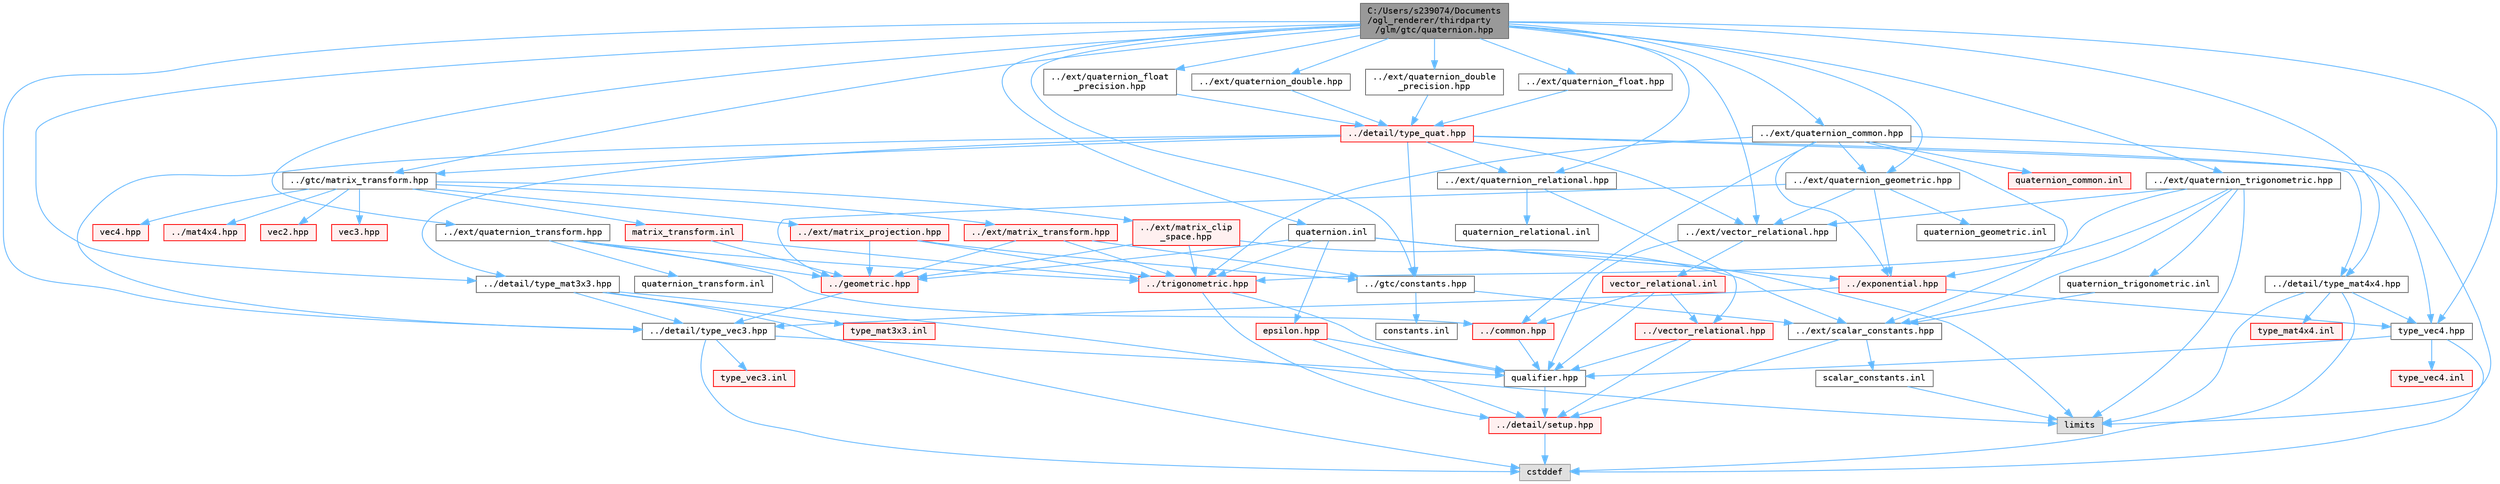 digraph "C:/Users/s239074/Documents/ogl_renderer/thirdparty/glm/gtc/quaternion.hpp"
{
 // LATEX_PDF_SIZE
  bgcolor="transparent";
  edge [fontname=Terminal,fontsize=10,labelfontname=Helvetica,labelfontsize=10];
  node [fontname=Terminal,fontsize=10,shape=box,height=0.2,width=0.4];
  Node1 [label="C:/Users/s239074/Documents\l/ogl_renderer/thirdparty\l/glm/gtc/quaternion.hpp",height=0.2,width=0.4,color="gray40", fillcolor="grey60", style="filled", fontcolor="black",tooltip=" "];
  Node1 -> Node2 [color="steelblue1",style="solid"];
  Node2 [label="../gtc/constants.hpp",height=0.2,width=0.4,color="grey40", fillcolor="white", style="filled",URL="$constants_8hpp.html",tooltip=" "];
  Node2 -> Node3 [color="steelblue1",style="solid"];
  Node3 [label="../ext/scalar_constants.hpp",height=0.2,width=0.4,color="grey40", fillcolor="white", style="filled",URL="$scalar__constants_8hpp.html",tooltip=" "];
  Node3 -> Node4 [color="steelblue1",style="solid"];
  Node4 [label="../detail/setup.hpp",height=0.2,width=0.4,color="red", fillcolor="#FFF0F0", style="filled",URL="$setup_8hpp.html",tooltip=" "];
  Node4 -> Node6 [color="steelblue1",style="solid"];
  Node6 [label="cstddef",height=0.2,width=0.4,color="grey60", fillcolor="#E0E0E0", style="filled",tooltip=" "];
  Node3 -> Node8 [color="steelblue1",style="solid"];
  Node8 [label="scalar_constants.inl",height=0.2,width=0.4,color="grey40", fillcolor="white", style="filled",URL="$scalar__constants_8inl.html",tooltip=" "];
  Node8 -> Node9 [color="steelblue1",style="solid"];
  Node9 [label="limits",height=0.2,width=0.4,color="grey60", fillcolor="#E0E0E0", style="filled",tooltip=" "];
  Node2 -> Node10 [color="steelblue1",style="solid"];
  Node10 [label="constants.inl",height=0.2,width=0.4,color="grey40", fillcolor="white", style="filled",URL="$constants_8inl.html",tooltip=" "];
  Node1 -> Node11 [color="steelblue1",style="solid"];
  Node11 [label="../gtc/matrix_transform.hpp",height=0.2,width=0.4,color="grey40", fillcolor="white", style="filled",URL="$gtc_2matrix__transform_8hpp.html",tooltip=" "];
  Node11 -> Node12 [color="steelblue1",style="solid"];
  Node12 [label="../mat4x4.hpp",height=0.2,width=0.4,color="red", fillcolor="#FFF0F0", style="filled",URL="$mat4x4_8hpp.html",tooltip=" "];
  Node11 -> Node21 [color="steelblue1",style="solid"];
  Node21 [label="vec2.hpp",height=0.2,width=0.4,color="red", fillcolor="#FFF0F0", style="filled",URL="$vec2_8hpp.html",tooltip=" "];
  Node11 -> Node36 [color="steelblue1",style="solid"];
  Node36 [label="vec3.hpp",height=0.2,width=0.4,color="red", fillcolor="#FFF0F0", style="filled",URL="$vec3_8hpp.html",tooltip=" "];
  Node11 -> Node49 [color="steelblue1",style="solid"];
  Node49 [label="vec4.hpp",height=0.2,width=0.4,color="red", fillcolor="#FFF0F0", style="filled",URL="$vec4_8hpp.html",tooltip=" "];
  Node11 -> Node135 [color="steelblue1",style="solid"];
  Node135 [label="../ext/matrix_projection.hpp",height=0.2,width=0.4,color="red", fillcolor="#FFF0F0", style="filled",URL="$matrix__projection_8hpp.html",tooltip=" "];
  Node135 -> Node2 [color="steelblue1",style="solid"];
  Node135 -> Node117 [color="steelblue1",style="solid"];
  Node117 [label="../geometric.hpp",height=0.2,width=0.4,color="red", fillcolor="#FFF0F0", style="filled",URL="$geometric_8hpp.html",tooltip=" "];
  Node117 -> Node38 [color="steelblue1",style="solid"];
  Node38 [label="../detail/type_vec3.hpp",height=0.2,width=0.4,color="grey40", fillcolor="white", style="filled",URL="$type__vec3_8hpp.html",tooltip=" "];
  Node38 -> Node16 [color="steelblue1",style="solid"];
  Node16 [label="qualifier.hpp",height=0.2,width=0.4,color="grey40", fillcolor="white", style="filled",URL="$qualifier_8hpp.html",tooltip=" "];
  Node16 -> Node4 [color="steelblue1",style="solid"];
  Node38 -> Node6 [color="steelblue1",style="solid"];
  Node38 -> Node39 [color="steelblue1",style="solid"];
  Node39 [label="type_vec3.inl",height=0.2,width=0.4,color="red", fillcolor="#FFF0F0", style="filled",URL="$type__vec3_8inl.html",tooltip=" "];
  Node135 -> Node136 [color="steelblue1",style="solid"];
  Node136 [label="../trigonometric.hpp",height=0.2,width=0.4,color="red", fillcolor="#FFF0F0", style="filled",URL="$trigonometric_8hpp.html",tooltip=" "];
  Node136 -> Node4 [color="steelblue1",style="solid"];
  Node136 -> Node16 [color="steelblue1",style="solid"];
  Node11 -> Node140 [color="steelblue1",style="solid"];
  Node140 [label="../ext/matrix_clip\l_space.hpp",height=0.2,width=0.4,color="red", fillcolor="#FFF0F0", style="filled",URL="$matrix__clip__space_8hpp.html",tooltip=" "];
  Node140 -> Node3 [color="steelblue1",style="solid"];
  Node140 -> Node117 [color="steelblue1",style="solid"];
  Node140 -> Node136 [color="steelblue1",style="solid"];
  Node11 -> Node142 [color="steelblue1",style="solid"];
  Node142 [label="../ext/matrix_transform.hpp",height=0.2,width=0.4,color="red", fillcolor="#FFF0F0", style="filled",URL="$ext_2matrix__transform_8hpp.html",tooltip=" "];
  Node142 -> Node2 [color="steelblue1",style="solid"];
  Node142 -> Node117 [color="steelblue1",style="solid"];
  Node142 -> Node136 [color="steelblue1",style="solid"];
  Node11 -> Node144 [color="steelblue1",style="solid"];
  Node144 [label="matrix_transform.inl",height=0.2,width=0.4,color="red", fillcolor="#FFF0F0", style="filled",URL="$gtc_2matrix__transform_8inl.html",tooltip=" "];
  Node144 -> Node117 [color="steelblue1",style="solid"];
  Node144 -> Node136 [color="steelblue1",style="solid"];
  Node1 -> Node145 [color="steelblue1",style="solid"];
  Node145 [label="../ext/vector_relational.hpp",height=0.2,width=0.4,color="grey40", fillcolor="white", style="filled",URL="$ext_2vector__relational_8hpp.html",tooltip=" "];
  Node145 -> Node16 [color="steelblue1",style="solid"];
  Node145 -> Node146 [color="steelblue1",style="solid"];
  Node146 [label="vector_relational.inl",height=0.2,width=0.4,color="red", fillcolor="#FFF0F0", style="filled",URL="$vector__relational_8inl.html",tooltip=" "];
  Node146 -> Node124 [color="steelblue1",style="solid"];
  Node124 [label="../vector_relational.hpp",height=0.2,width=0.4,color="red", fillcolor="#FFF0F0", style="filled",URL="$vector__relational_8hpp.html",tooltip=" "];
  Node124 -> Node16 [color="steelblue1",style="solid"];
  Node124 -> Node4 [color="steelblue1",style="solid"];
  Node146 -> Node128 [color="steelblue1",style="solid"];
  Node128 [label="../common.hpp",height=0.2,width=0.4,color="red", fillcolor="#FFF0F0", style="filled",URL="$common_8hpp.html",tooltip=" "];
  Node128 -> Node16 [color="steelblue1",style="solid"];
  Node146 -> Node16 [color="steelblue1",style="solid"];
  Node1 -> Node148 [color="steelblue1",style="solid"];
  Node148 [label="../ext/quaternion_common.hpp",height=0.2,width=0.4,color="grey40", fillcolor="white", style="filled",URL="$quaternion__common_8hpp.html",tooltip=" "];
  Node148 -> Node3 [color="steelblue1",style="solid"];
  Node148 -> Node149 [color="steelblue1",style="solid"];
  Node149 [label="../ext/quaternion_geometric.hpp",height=0.2,width=0.4,color="grey40", fillcolor="white", style="filled",URL="$quaternion__geometric_8hpp.html",tooltip=" "];
  Node149 -> Node117 [color="steelblue1",style="solid"];
  Node149 -> Node119 [color="steelblue1",style="solid"];
  Node119 [label="../exponential.hpp",height=0.2,width=0.4,color="red", fillcolor="#FFF0F0", style="filled",URL="$exponential_8hpp.html",tooltip=" "];
  Node119 -> Node38 [color="steelblue1",style="solid"];
  Node119 -> Node15 [color="steelblue1",style="solid"];
  Node15 [label="type_vec4.hpp",height=0.2,width=0.4,color="grey40", fillcolor="white", style="filled",URL="$type__vec4_8hpp.html",tooltip=" "];
  Node15 -> Node16 [color="steelblue1",style="solid"];
  Node15 -> Node6 [color="steelblue1",style="solid"];
  Node15 -> Node17 [color="steelblue1",style="solid"];
  Node17 [label="type_vec4.inl",height=0.2,width=0.4,color="red", fillcolor="#FFF0F0", style="filled",URL="$type__vec4_8inl.html",tooltip=" "];
  Node149 -> Node145 [color="steelblue1",style="solid"];
  Node149 -> Node150 [color="steelblue1",style="solid"];
  Node150 [label="quaternion_geometric.inl",height=0.2,width=0.4,color="grey40", fillcolor="white", style="filled",URL="$quaternion__geometric_8inl.html",tooltip=" "];
  Node148 -> Node128 [color="steelblue1",style="solid"];
  Node148 -> Node136 [color="steelblue1",style="solid"];
  Node148 -> Node119 [color="steelblue1",style="solid"];
  Node148 -> Node9 [color="steelblue1",style="solid"];
  Node148 -> Node151 [color="steelblue1",style="solid"];
  Node151 [label="quaternion_common.inl",height=0.2,width=0.4,color="red", fillcolor="#FFF0F0", style="filled",URL="$quaternion__common_8inl.html",tooltip=" "];
  Node1 -> Node153 [color="steelblue1",style="solid"];
  Node153 [label="../ext/quaternion_float.hpp",height=0.2,width=0.4,color="grey40", fillcolor="white", style="filled",URL="$quaternion__float_8hpp.html",tooltip=" "];
  Node153 -> Node154 [color="steelblue1",style="solid"];
  Node154 [label="../detail/type_quat.hpp",height=0.2,width=0.4,color="red", fillcolor="#FFF0F0", style="filled",URL="$type__quat_8hpp.html",tooltip=" "];
  Node154 -> Node90 [color="steelblue1",style="solid"];
  Node90 [label="../detail/type_mat3x3.hpp",height=0.2,width=0.4,color="grey40", fillcolor="white", style="filled",URL="$type__mat3x3_8hpp.html",tooltip=" "];
  Node90 -> Node38 [color="steelblue1",style="solid"];
  Node90 -> Node9 [color="steelblue1",style="solid"];
  Node90 -> Node6 [color="steelblue1",style="solid"];
  Node90 -> Node91 [color="steelblue1",style="solid"];
  Node91 [label="type_mat3x3.inl",height=0.2,width=0.4,color="red", fillcolor="#FFF0F0", style="filled",URL="$type__mat3x3_8inl.html",tooltip=" "];
  Node154 -> Node14 [color="steelblue1",style="solid"];
  Node14 [label="../detail/type_mat4x4.hpp",height=0.2,width=0.4,color="grey40", fillcolor="white", style="filled",URL="$type__mat4x4_8hpp.html",tooltip=" "];
  Node14 -> Node15 [color="steelblue1",style="solid"];
  Node14 -> Node9 [color="steelblue1",style="solid"];
  Node14 -> Node6 [color="steelblue1",style="solid"];
  Node14 -> Node19 [color="steelblue1",style="solid"];
  Node19 [label="type_mat4x4.inl",height=0.2,width=0.4,color="red", fillcolor="#FFF0F0", style="filled",URL="$type__mat4x4_8inl.html",tooltip=" "];
  Node154 -> Node38 [color="steelblue1",style="solid"];
  Node154 -> Node15 [color="steelblue1",style="solid"];
  Node154 -> Node145 [color="steelblue1",style="solid"];
  Node154 -> Node155 [color="steelblue1",style="solid"];
  Node155 [label="../ext/quaternion_relational.hpp",height=0.2,width=0.4,color="grey40", fillcolor="white", style="filled",URL="$quaternion__relational_8hpp.html",tooltip=" "];
  Node155 -> Node124 [color="steelblue1",style="solid"];
  Node155 -> Node156 [color="steelblue1",style="solid"];
  Node156 [label="quaternion_relational.inl",height=0.2,width=0.4,color="grey40", fillcolor="white", style="filled",URL="$quaternion__relational_8inl.html",tooltip=" "];
  Node154 -> Node2 [color="steelblue1",style="solid"];
  Node154 -> Node11 [color="steelblue1",style="solid"];
  Node1 -> Node158 [color="steelblue1",style="solid"];
  Node158 [label="../ext/quaternion_float\l_precision.hpp",height=0.2,width=0.4,color="grey40", fillcolor="white", style="filled",URL="$quaternion__float__precision_8hpp.html",tooltip=" "];
  Node158 -> Node154 [color="steelblue1",style="solid"];
  Node1 -> Node159 [color="steelblue1",style="solid"];
  Node159 [label="../ext/quaternion_double.hpp",height=0.2,width=0.4,color="grey40", fillcolor="white", style="filled",URL="$quaternion__double_8hpp.html",tooltip=" "];
  Node159 -> Node154 [color="steelblue1",style="solid"];
  Node1 -> Node160 [color="steelblue1",style="solid"];
  Node160 [label="../ext/quaternion_double\l_precision.hpp",height=0.2,width=0.4,color="grey40", fillcolor="white", style="filled",URL="$quaternion__double__precision_8hpp.html",tooltip=" "];
  Node160 -> Node154 [color="steelblue1",style="solid"];
  Node1 -> Node155 [color="steelblue1",style="solid"];
  Node1 -> Node149 [color="steelblue1",style="solid"];
  Node1 -> Node161 [color="steelblue1",style="solid"];
  Node161 [label="../ext/quaternion_trigonometric.hpp",height=0.2,width=0.4,color="grey40", fillcolor="white", style="filled",URL="$quaternion__trigonometric_8hpp.html",tooltip=" "];
  Node161 -> Node136 [color="steelblue1",style="solid"];
  Node161 -> Node119 [color="steelblue1",style="solid"];
  Node161 -> Node3 [color="steelblue1",style="solid"];
  Node161 -> Node145 [color="steelblue1",style="solid"];
  Node161 -> Node9 [color="steelblue1",style="solid"];
  Node161 -> Node162 [color="steelblue1",style="solid"];
  Node162 [label="quaternion_trigonometric.inl",height=0.2,width=0.4,color="grey40", fillcolor="white", style="filled",URL="$quaternion__trigonometric_8inl.html",tooltip=" "];
  Node162 -> Node3 [color="steelblue1",style="solid"];
  Node1 -> Node163 [color="steelblue1",style="solid"];
  Node163 [label="../ext/quaternion_transform.hpp",height=0.2,width=0.4,color="grey40", fillcolor="white", style="filled",URL="$quaternion__transform_8hpp.html",tooltip=" "];
  Node163 -> Node128 [color="steelblue1",style="solid"];
  Node163 -> Node136 [color="steelblue1",style="solid"];
  Node163 -> Node117 [color="steelblue1",style="solid"];
  Node163 -> Node164 [color="steelblue1",style="solid"];
  Node164 [label="quaternion_transform.inl",height=0.2,width=0.4,color="grey40", fillcolor="white", style="filled",URL="$quaternion__transform_8inl.html",tooltip=" "];
  Node1 -> Node90 [color="steelblue1",style="solid"];
  Node1 -> Node14 [color="steelblue1",style="solid"];
  Node1 -> Node38 [color="steelblue1",style="solid"];
  Node1 -> Node15 [color="steelblue1",style="solid"];
  Node1 -> Node165 [color="steelblue1",style="solid"];
  Node165 [label="quaternion.inl",height=0.2,width=0.4,color="grey40", fillcolor="white", style="filled",URL="$glm_2gtc_2quaternion_8inl.html",tooltip=" "];
  Node165 -> Node136 [color="steelblue1",style="solid"];
  Node165 -> Node117 [color="steelblue1",style="solid"];
  Node165 -> Node119 [color="steelblue1",style="solid"];
  Node165 -> Node166 [color="steelblue1",style="solid"];
  Node166 [label="epsilon.hpp",height=0.2,width=0.4,color="red", fillcolor="#FFF0F0", style="filled",URL="$epsilon_8hpp.html",tooltip=" "];
  Node166 -> Node4 [color="steelblue1",style="solid"];
  Node166 -> Node16 [color="steelblue1",style="solid"];
  Node165 -> Node9 [color="steelblue1",style="solid"];
}
